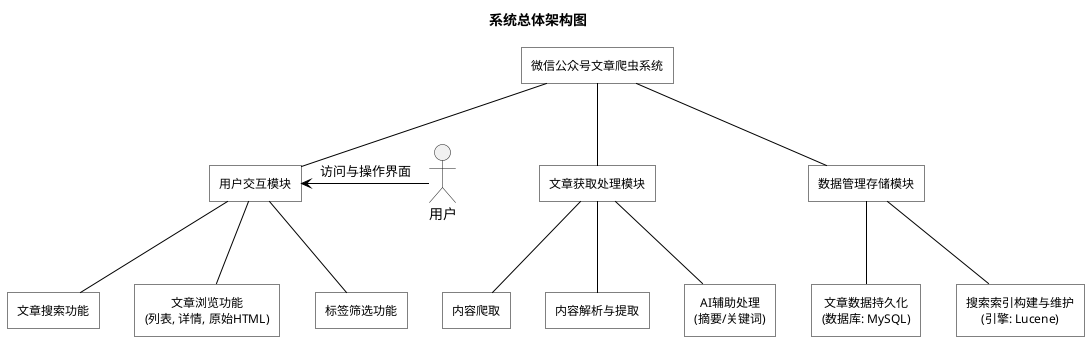 @startuml
' --- 皮肤参数设置，力求简洁，类似参考图 ---
skinparam defaultTextAlignment center

skinparam rectangle {
    BorderColor Black
    BackgroundColor White
    Shadowing false
    RoundCorner 0
    Padding 10
    FontSize 12 
}

skinparam line {
    Color Black
    Thickness 1
}

skinparam arrow {
    Color Black
    Thickness 1
}

hide empty members

title 系统总体架构图

' --- 1. 定义系统主模块 ---
rectangle "微信公众号文章爬虫系统" as SystemMain

' --- 2. 定义一级核心功能模块 ---
rectangle "文章获取处理模块" as Mod_AcquireProcess
rectangle "数据管理存储模块" as Mod_DataMgmt
rectangle "用户交互模块" as Mod_UI

' --- 连接主系统到一级模块 ---
SystemMain -down- Mod_AcquireProcess
SystemMain -down- Mod_DataMgmt
SystemMain -down- Mod_UI

' --- 3. 定义 "文章获取与处理模块" 的二级子模块 ---
rectangle "内容爬取" as Sub_Crawl
rectangle "内容解析与提取" as Sub_ParseExtract
rectangle "AI辅助处理\n(摘要/关键词)" as Sub_AI_Process

Mod_AcquireProcess -down- Sub_Crawl
Mod_AcquireProcess -down- Sub_ParseExtract
Mod_AcquireProcess -down- Sub_AI_Process

' --- 4. 定义 "数据管理与存储模块" 的二级子模块 ---
rectangle "文章数据持久化\n(数据库: MySQL)" as Sub_DBStore
rectangle "搜索索引构建与维护\n(引擎: Lucene)" as Sub_IndexMgmt

Mod_DataMgmt -down- Sub_DBStore
Mod_DataMgmt -down- Sub_IndexMgmt

' --- 5. 定义 "用户交互与展现模块" (前端) 的二级子功能 ---
rectangle "文章搜索功能" as Sub_SearchUI
rectangle "文章浏览功能\n(列表, 详情, 原始HTML)" as Sub_BrowseUI
rectangle "标签筛选功能" as Sub_TagFilterUI

Mod_UI -down- Sub_SearchUI
Mod_UI -down- Sub_BrowseUI
Mod_UI -down- Sub_TagFilterUI

' --- (可选) 定义用户 Actor 及其与系统的交互 ---
actor "用户" as UserActor
UserActor -left-> Mod_UI : "访问与操作界面"


' --- (可选) 尝试使用隐藏连接调整一级模块的横向布局 ---
' Mod_AcquireProcess -[hidden]right- Mod_DataMgmt
' Mod_DataMgmt -[hidden]right- Mod_UI

@enduml